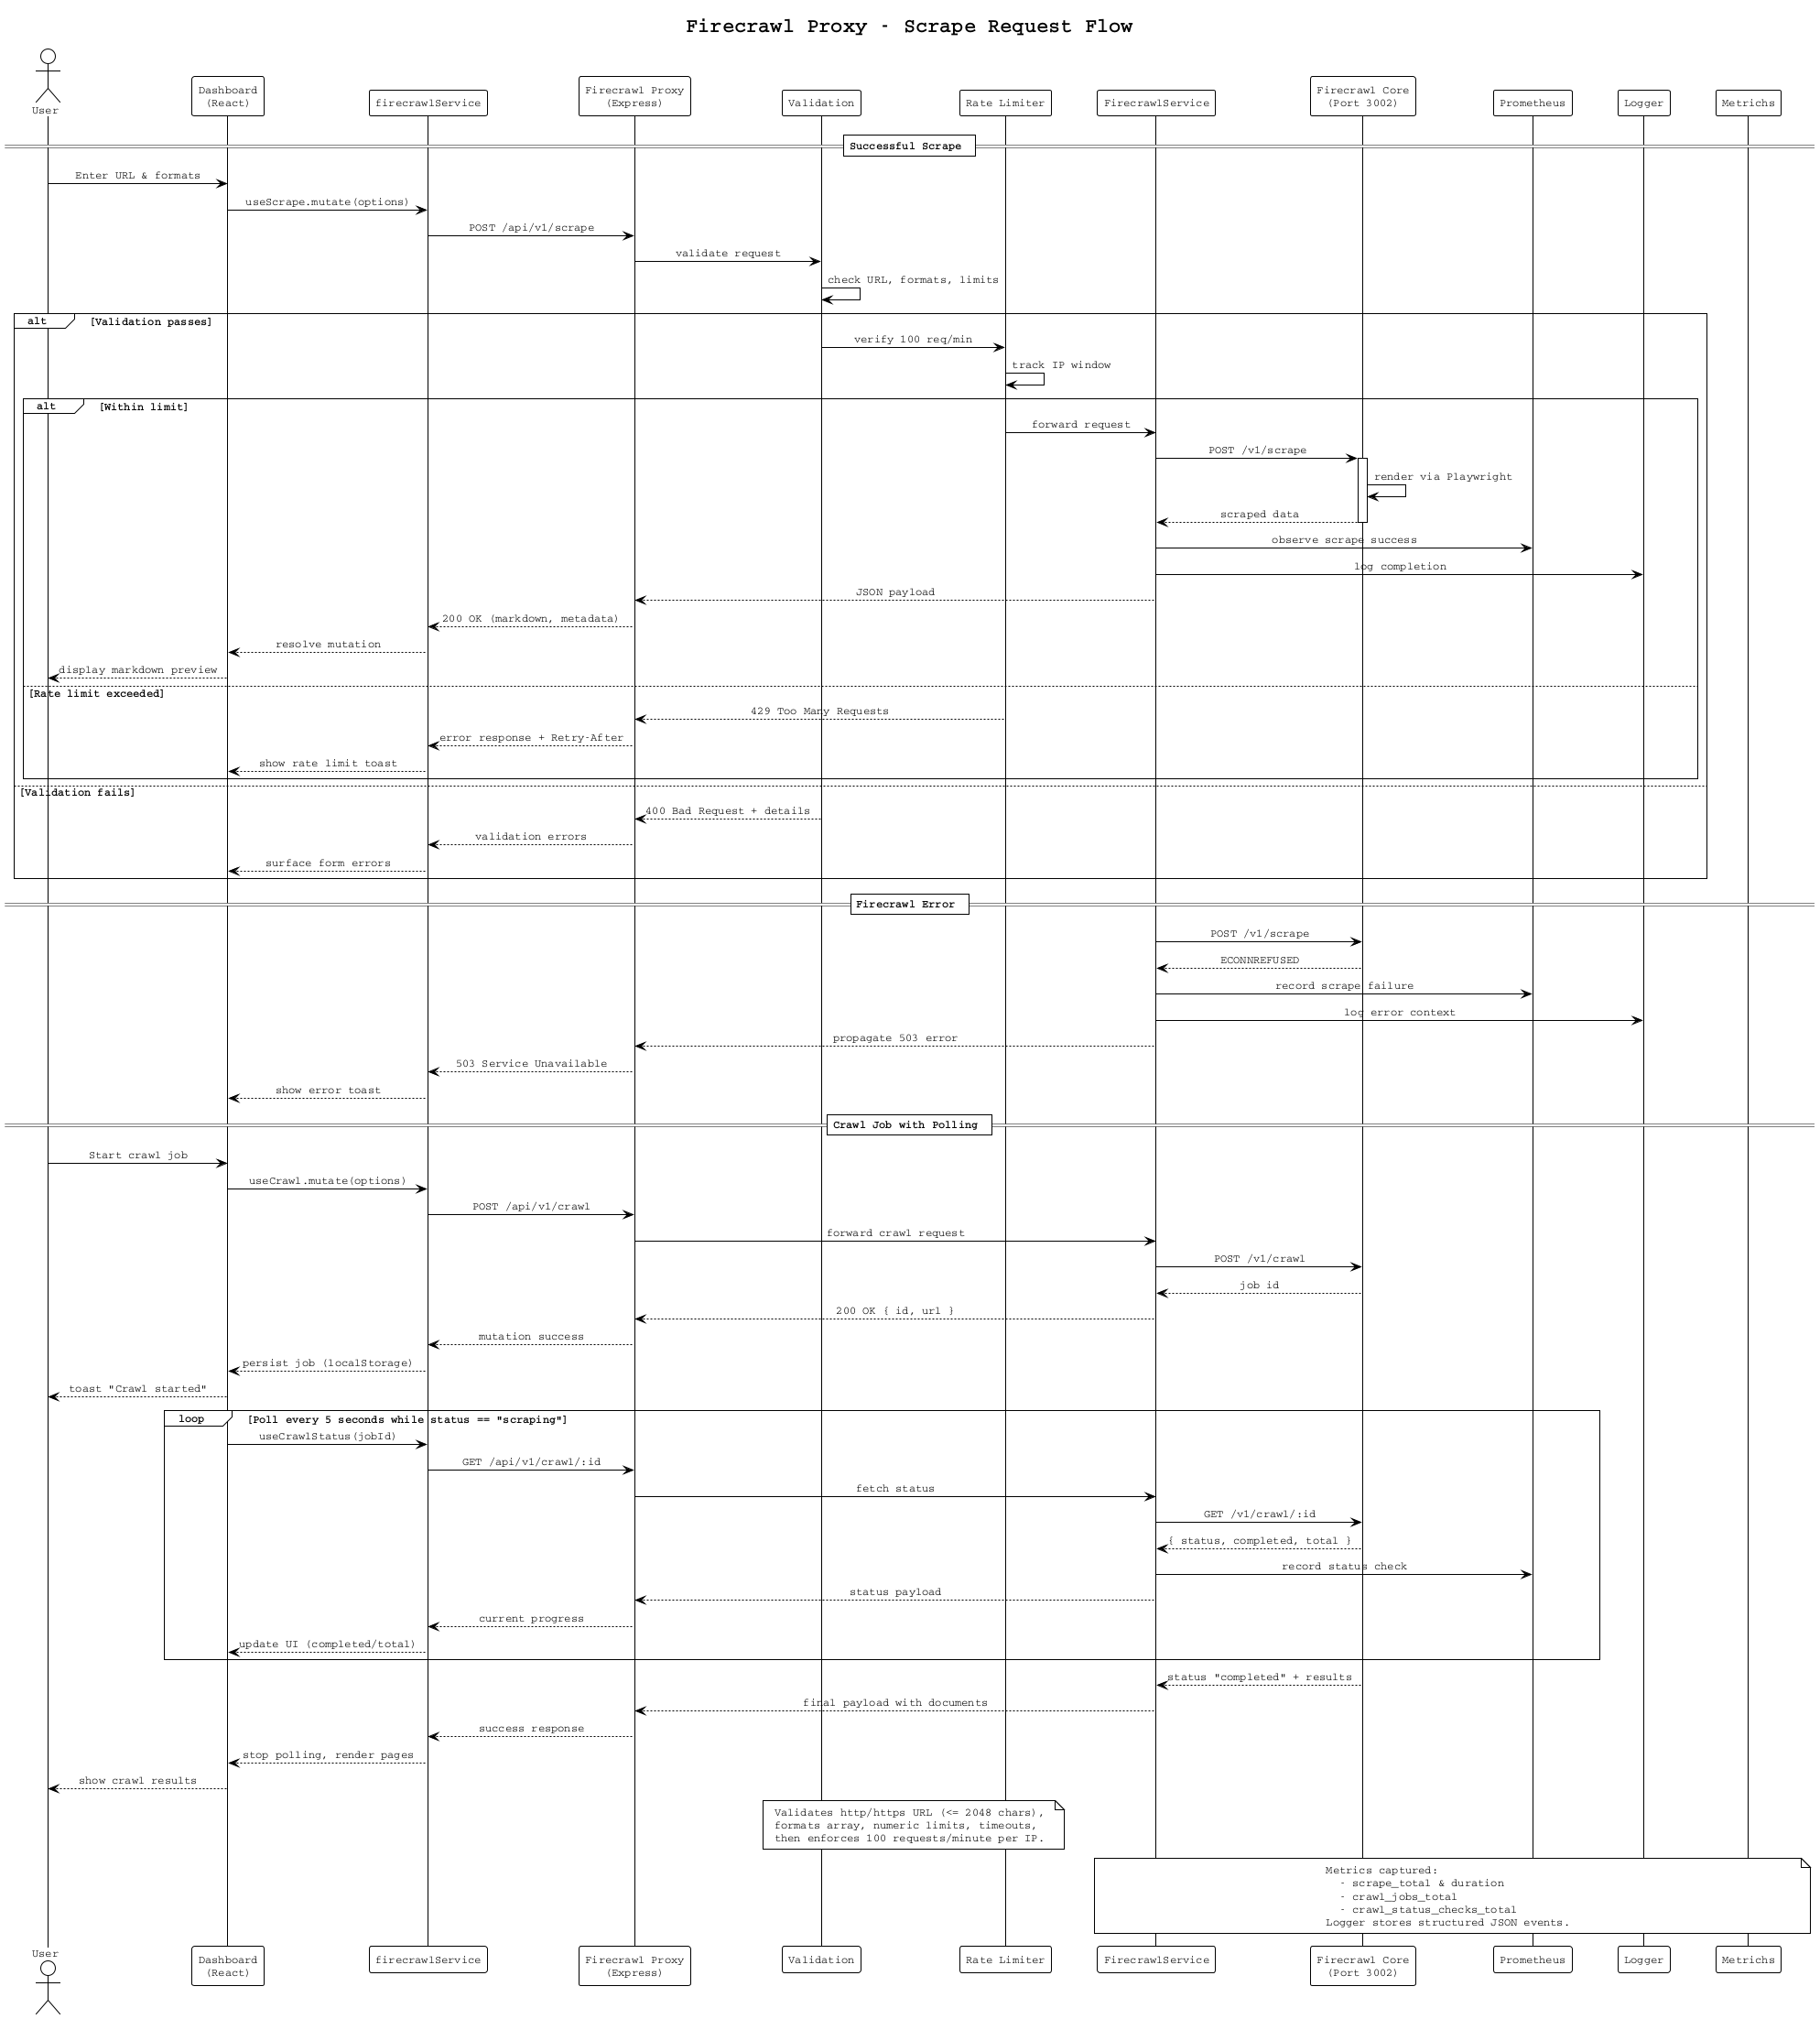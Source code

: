 @startuml
!theme plain
skinparam sequenceMessageAlign center
skinparam ParticipantPadding 20
skinparam BoxPadding 10
skinparam defaultFontName Courier
skinparam defaultFontSize 12

title Firecrawl Proxy - Scrape Request Flow

actor User
participant "Dashboard\n(React)" as Dashboard
participant "firecrawlService" as Service
participant "Firecrawl Proxy\n(Express)" as Proxy
participant "Validation" as Validation
participant "Rate Limiter" as RateLimit
participant "FirecrawlService" as ProxyService
participant "Firecrawl Core\n(Port 3002)" as Firecrawl
participant "Prometheus" as Metrics
participant "Logger" as Logger

== Successful Scrape ==
User -> Dashboard : Enter URL & formats
Dashboard -> Service : useScrape.mutate(options)
Service -> Proxy : POST /api/v1/scrape
Proxy -> Validation : validate request
Validation -> Validation : check URL, formats, limits
alt Validation passes
  Validation -> RateLimit : verify 100 req/min
  RateLimit -> RateLimit : track IP window
  alt Within limit
    RateLimit -> ProxyService : forward request
    ProxyService -> Firecrawl : POST /v1/scrape
    activate Firecrawl
    Firecrawl -> Firecrawl : render via Playwright
    Firecrawl --> ProxyService : scraped data
    deactivate Firecrawl
    ProxyService -> Metrics : observe scrape success
    ProxyService -> Logger : log completion
    ProxyService --> Proxy : JSON payload
    Proxy --> Service : 200 OK (markdown, metadata)
    Service --> Dashboard : resolve mutation
    Dashboard --> User : display markdown preview
  else Rate limit exceeded
    RateLimit --> Proxy : 429 Too Many Requests
    Proxy --> Service : error response + Retry-After
    Service --> Dashboard : show rate limit toast
  end
else Validation fails
  Validation --> Proxy : 400 Bad Request + details
  Proxy --> Service : validation errors
  Service --> Dashboard : surface form errors
end

== Firecrawl Error ==
ProxyService -> Firecrawl : POST /v1/scrape
Firecrawl --> ProxyService : ECONNREFUSED
ProxyService -> Metrics : record scrape failure
ProxyService -> Logger : log error context
ProxyService --> Proxy : propagate 503 error
Proxy --> Service : 503 Service Unavailable
Service --> Dashboard : show error toast

== Crawl Job with Polling ==
User -> Dashboard : Start crawl job
Dashboard -> Service : useCrawl.mutate(options)
Service -> Proxy : POST /api/v1/crawl
Proxy -> ProxyService : forward crawl request
ProxyService -> Firecrawl : POST /v1/crawl
Firecrawl --> ProxyService : job id
ProxyService --> Proxy : 200 OK { id, url }
Proxy --> Service : mutation success
Service --> Dashboard : persist job (localStorage)
Dashboard --> User : toast "Crawl started"

loop Poll every 5 seconds while status == "scraping"
  Dashboard -> Service : useCrawlStatus(jobId)
  Service -> Proxy : GET /api/v1/crawl/:id
  Proxy -> ProxyService : fetch status
  ProxyService -> Firecrawl : GET /v1/crawl/:id
  Firecrawl --> ProxyService : { status, completed, total }
  ProxyService -> Metrics : record status check
  ProxyService --> Proxy : status payload
  Proxy --> Service : current progress
  Service --> Dashboard : update UI (completed/total)
end

Firecrawl --> ProxyService : status "completed" + results
ProxyService --> Proxy : final payload with documents
Proxy --> Service : success response
Service --> Dashboard : stop polling, render pages
Dashboard --> User : show crawl results

note over Validation,RateLimit
  Validates http/https URL (<= 2048 chars),
  formats array, numeric limits, timeouts,
  then enforces 100 requests/minute per IP.
end note

note over ProxyService,Metrichs
  Metrics captured:
    - scrape_total & duration
    - crawl_jobs_total
    - crawl_status_checks_total
  Logger stores structured JSON events.
end note

@enduml
